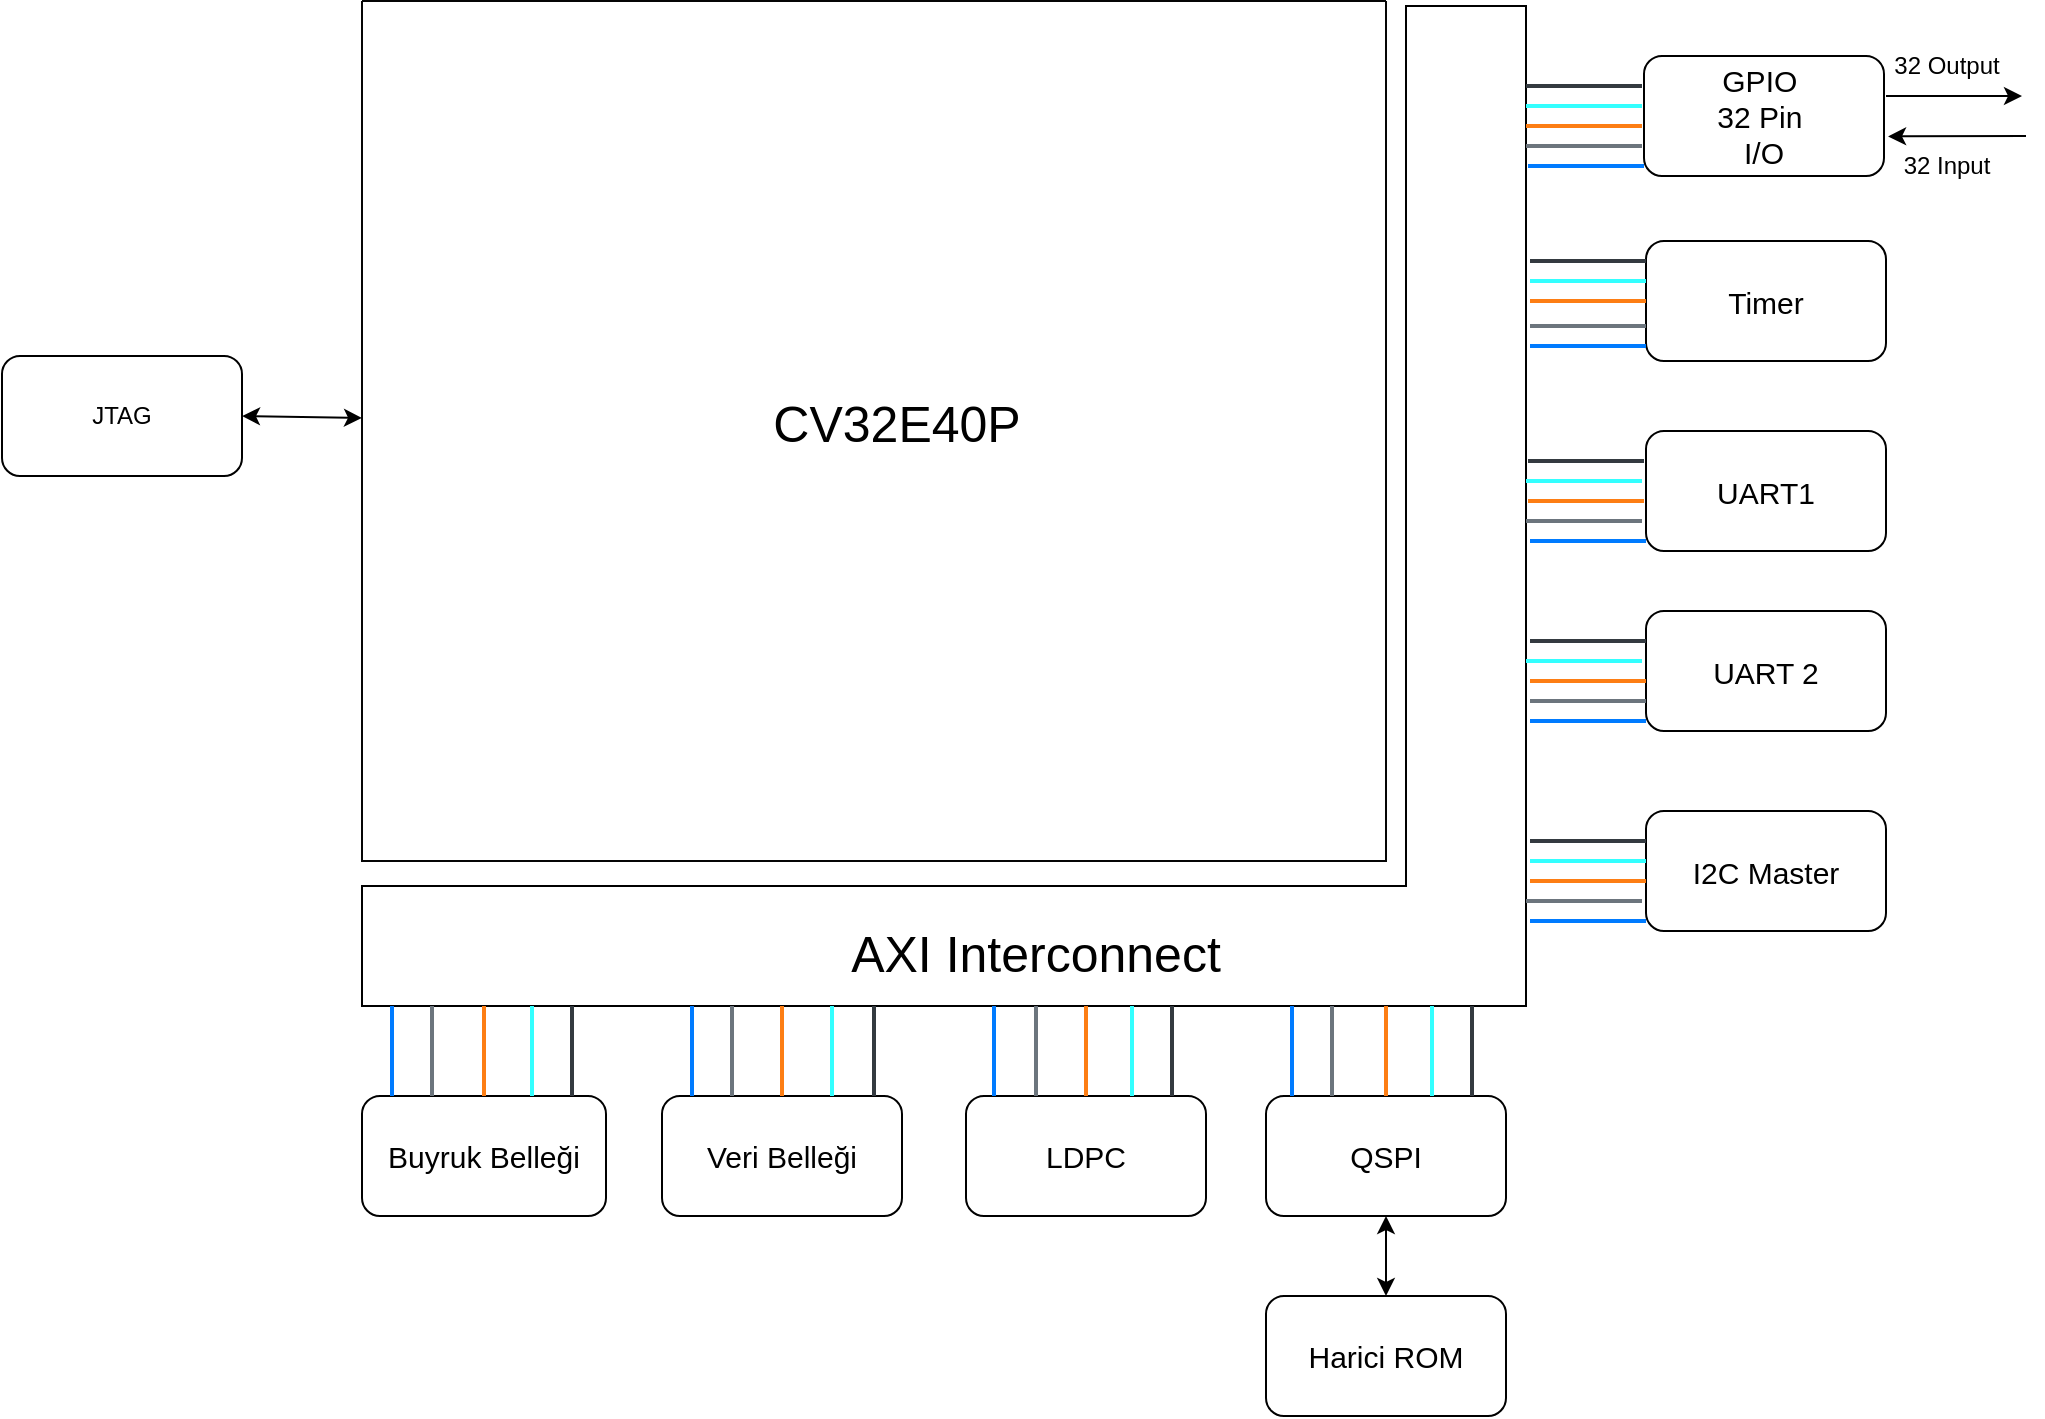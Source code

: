 <mxfile version="26.1.1">
  <diagram name="Sayfa -1" id="ky7PzvnKmY8COsivfulv">
    <mxGraphModel dx="373" dy="652" grid="1" gridSize="10" guides="1" tooltips="1" connect="1" arrows="1" fold="1" page="1" pageScale="1" pageWidth="1169" pageHeight="1654" background="#ffffff" math="0" shadow="0">
      <root>
        <mxCell id="0" />
        <mxCell id="1" parent="0" />
        <mxCell id="BGoYI7wzu1_h1t6LcvZX-1" value="" style="swimlane;startSize=0;fillColor=#050505;strokeColor=#050505;swimlaneFillColor=none;gradientDirection=east;" parent="1" vertex="1">
          <mxGeometry x="230" y="192.5" width="512" height="430" as="geometry" />
        </mxCell>
        <mxCell id="BGoYI7wzu1_h1t6LcvZX-3" value="" style="shape=corner;whiteSpace=wrap;html=1;rotation=-180;dx=60;dy=60;" parent="1" vertex="1">
          <mxGeometry x="230" y="195" width="582" height="500" as="geometry" />
        </mxCell>
        <mxCell id="BGoYI7wzu1_h1t6LcvZX-6" value="GPIO&amp;nbsp;&lt;div&gt;32 Pin&amp;nbsp;&lt;/div&gt;&lt;div&gt;I/O&lt;/div&gt;" style="rounded=1;whiteSpace=wrap;html=1;fontSize=15;" parent="1" vertex="1">
          <mxGeometry x="871" y="220" width="120" height="60" as="geometry" />
        </mxCell>
        <mxCell id="BGoYI7wzu1_h1t6LcvZX-7" value="Timer" style="rounded=1;whiteSpace=wrap;html=1;fontSize=15;" parent="1" vertex="1">
          <mxGeometry x="872" y="312.5" width="120" height="60" as="geometry" />
        </mxCell>
        <mxCell id="BGoYI7wzu1_h1t6LcvZX-8" value="UART1" style="rounded=1;whiteSpace=wrap;html=1;fontSize=15;" parent="1" vertex="1">
          <mxGeometry x="872" y="407.5" width="120" height="60" as="geometry" />
        </mxCell>
        <mxCell id="BGoYI7wzu1_h1t6LcvZX-9" value="UART 2" style="rounded=1;whiteSpace=wrap;html=1;fontSize=15;" parent="1" vertex="1">
          <mxGeometry x="872" y="497.5" width="120" height="60" as="geometry" />
        </mxCell>
        <mxCell id="BGoYI7wzu1_h1t6LcvZX-10" value="I2C Master" style="rounded=1;whiteSpace=wrap;html=1;fontSize=15;" parent="1" vertex="1">
          <mxGeometry x="872" y="597.5" width="120" height="60" as="geometry" />
        </mxCell>
        <mxCell id="BGoYI7wzu1_h1t6LcvZX-11" value="Buyruk Belleği" style="rounded=1;whiteSpace=wrap;html=1;fontSize=15;" parent="1" vertex="1">
          <mxGeometry x="230" y="740" width="122" height="60" as="geometry" />
        </mxCell>
        <mxCell id="BGoYI7wzu1_h1t6LcvZX-12" value="Veri Belleği" style="rounded=1;whiteSpace=wrap;html=1;fontSize=15;" parent="1" vertex="1">
          <mxGeometry x="380" y="740" width="120" height="60" as="geometry" />
        </mxCell>
        <mxCell id="BGoYI7wzu1_h1t6LcvZX-13" value="LDPC" style="rounded=1;whiteSpace=wrap;html=1;fontSize=15;" parent="1" vertex="1">
          <mxGeometry x="532" y="740" width="120" height="60" as="geometry" />
        </mxCell>
        <mxCell id="BGoYI7wzu1_h1t6LcvZX-14" value="CV32E40P" style="text;html=1;align=center;verticalAlign=middle;resizable=0;points=[];autosize=1;strokeColor=none;fillColor=none;fontSize=25;" parent="1" vertex="1">
          <mxGeometry x="422" y="382.5" width="150" height="40" as="geometry" />
        </mxCell>
        <mxCell id="BGoYI7wzu1_h1t6LcvZX-15" value="AXI Interconnect" style="text;strokeColor=none;align=center;fillColor=none;html=1;verticalAlign=middle;whiteSpace=wrap;rounded=0;fontSize=25;" parent="1" vertex="1">
          <mxGeometry x="472" y="652.5" width="190" height="30" as="geometry" />
        </mxCell>
        <mxCell id="BGoYI7wzu1_h1t6LcvZX-63" value="" style="line;strokeWidth=2;html=1;strokeColor=#343A40;" parent="1" vertex="1">
          <mxGeometry x="812" y="230" width="58" height="10" as="geometry" />
        </mxCell>
        <mxCell id="xLnk7eTHscHHCOu67feF-15" value="&lt;font style=&quot;font-size: 15px;&quot;&gt;QSPI&lt;/font&gt;" style="rounded=1;whiteSpace=wrap;html=1;" vertex="1" parent="1">
          <mxGeometry x="682" y="740" width="120" height="60" as="geometry" />
        </mxCell>
        <mxCell id="xLnk7eTHscHHCOu67feF-28" value="&lt;font style=&quot;font-size: 15px;&quot;&gt;Harici ROM&lt;/font&gt;" style="rounded=1;whiteSpace=wrap;html=1;" vertex="1" parent="1">
          <mxGeometry x="682" y="840" width="120" height="60" as="geometry" />
        </mxCell>
        <mxCell id="xLnk7eTHscHHCOu67feF-31" value="" style="endArrow=classic;startArrow=classic;html=1;rounded=0;exitX=0.5;exitY=0;exitDx=0;exitDy=0;entryX=0.5;entryY=1;entryDx=0;entryDy=0;" edge="1" parent="1" source="xLnk7eTHscHHCOu67feF-28" target="xLnk7eTHscHHCOu67feF-15">
          <mxGeometry width="50" height="50" relative="1" as="geometry">
            <mxPoint x="696" y="882.5" as="sourcePoint" />
            <mxPoint x="746" y="832.5" as="targetPoint" />
          </mxGeometry>
        </mxCell>
        <mxCell id="xLnk7eTHscHHCOu67feF-33" value="" style="line;strokeWidth=2;html=1;strokeColor=#33FFFF;" vertex="1" parent="1">
          <mxGeometry x="812" y="240" width="58" height="10" as="geometry" />
        </mxCell>
        <mxCell id="xLnk7eTHscHHCOu67feF-34" value="" style="line;strokeWidth=2;html=1;strokeColor=#FD7E14;" vertex="1" parent="1">
          <mxGeometry x="812" y="250" width="58" height="10" as="geometry" />
        </mxCell>
        <mxCell id="xLnk7eTHscHHCOu67feF-35" value="" style="line;strokeWidth=2;html=1;strokeColor=#6C757D;" vertex="1" parent="1">
          <mxGeometry x="812" y="260" width="58" height="10" as="geometry" />
        </mxCell>
        <mxCell id="xLnk7eTHscHHCOu67feF-36" value="" style="line;strokeWidth=2;html=1;strokeColor=#007BFF;" vertex="1" parent="1">
          <mxGeometry x="813" y="270" width="58" height="10" as="geometry" />
        </mxCell>
        <mxCell id="xLnk7eTHscHHCOu67feF-37" value="" style="line;strokeWidth=2;html=1;strokeColor=#007BFF;" vertex="1" parent="1">
          <mxGeometry x="814" y="360" width="58" height="10" as="geometry" />
        </mxCell>
        <mxCell id="xLnk7eTHscHHCOu67feF-38" value="" style="line;strokeWidth=2;html=1;strokeColor=#343A40;" vertex="1" parent="1">
          <mxGeometry x="814" y="317.5" width="58" height="10" as="geometry" />
        </mxCell>
        <mxCell id="xLnk7eTHscHHCOu67feF-39" value="" style="line;strokeWidth=2;html=1;strokeColor=#33FFFF;" vertex="1" parent="1">
          <mxGeometry x="814" y="327.5" width="58" height="10" as="geometry" />
        </mxCell>
        <mxCell id="xLnk7eTHscHHCOu67feF-40" value="" style="line;strokeWidth=2;html=1;strokeColor=#FD7E14;" vertex="1" parent="1">
          <mxGeometry x="814" y="337.5" width="58" height="10" as="geometry" />
        </mxCell>
        <mxCell id="xLnk7eTHscHHCOu67feF-41" value="" style="line;strokeWidth=2;html=1;strokeColor=#6C757D;" vertex="1" parent="1">
          <mxGeometry x="814" y="350" width="58" height="10" as="geometry" />
        </mxCell>
        <mxCell id="xLnk7eTHscHHCOu67feF-42" value="" style="line;strokeWidth=2;html=1;strokeColor=#007BFF;" vertex="1" parent="1">
          <mxGeometry x="814" y="457.5" width="58" height="10" as="geometry" />
        </mxCell>
        <mxCell id="xLnk7eTHscHHCOu67feF-43" value="" style="line;strokeWidth=2;html=1;strokeColor=#343A40;" vertex="1" parent="1">
          <mxGeometry x="813" y="417.5" width="58" height="10" as="geometry" />
        </mxCell>
        <mxCell id="xLnk7eTHscHHCOu67feF-44" value="" style="line;strokeWidth=2;html=1;strokeColor=#33FFFF;" vertex="1" parent="1">
          <mxGeometry x="812" y="427.5" width="58" height="10" as="geometry" />
        </mxCell>
        <mxCell id="xLnk7eTHscHHCOu67feF-45" value="" style="line;strokeWidth=2;html=1;strokeColor=#FD7E14;" vertex="1" parent="1">
          <mxGeometry x="813" y="437.5" width="58" height="10" as="geometry" />
        </mxCell>
        <mxCell id="xLnk7eTHscHHCOu67feF-46" value="" style="line;strokeWidth=2;html=1;strokeColor=#6C757D;" vertex="1" parent="1">
          <mxGeometry x="812" y="447.5" width="58" height="10" as="geometry" />
        </mxCell>
        <mxCell id="xLnk7eTHscHHCOu67feF-47" value="" style="line;strokeWidth=2;html=1;strokeColor=#343A40;" vertex="1" parent="1">
          <mxGeometry x="814" y="507.5" width="58" height="10" as="geometry" />
        </mxCell>
        <mxCell id="xLnk7eTHscHHCOu67feF-48" value="" style="line;strokeWidth=2;html=1;strokeColor=#33FFFF;" vertex="1" parent="1">
          <mxGeometry x="812" y="517.5" width="58" height="10" as="geometry" />
        </mxCell>
        <mxCell id="xLnk7eTHscHHCOu67feF-49" value="" style="line;strokeWidth=2;html=1;strokeColor=#FD7E14;" vertex="1" parent="1">
          <mxGeometry x="814" y="527.5" width="58" height="10" as="geometry" />
        </mxCell>
        <mxCell id="xLnk7eTHscHHCOu67feF-50" value="" style="line;strokeWidth=2;html=1;strokeColor=#6C757D;" vertex="1" parent="1">
          <mxGeometry x="814" y="537.5" width="58" height="10" as="geometry" />
        </mxCell>
        <mxCell id="xLnk7eTHscHHCOu67feF-51" value="" style="line;strokeWidth=2;html=1;strokeColor=#007BFF;" vertex="1" parent="1">
          <mxGeometry x="814" y="547.5" width="58" height="10" as="geometry" />
        </mxCell>
        <mxCell id="xLnk7eTHscHHCOu67feF-52" value="" style="line;strokeWidth=2;html=1;strokeColor=#343A40;" vertex="1" parent="1">
          <mxGeometry x="814" y="607.5" width="58" height="10" as="geometry" />
        </mxCell>
        <mxCell id="xLnk7eTHscHHCOu67feF-53" value="" style="line;strokeWidth=2;html=1;strokeColor=#33FFFF;" vertex="1" parent="1">
          <mxGeometry x="814" y="617.5" width="58" height="10" as="geometry" />
        </mxCell>
        <mxCell id="xLnk7eTHscHHCOu67feF-54" value="" style="line;strokeWidth=2;html=1;strokeColor=#FD7E14;" vertex="1" parent="1">
          <mxGeometry x="814" y="627.5" width="58" height="10" as="geometry" />
        </mxCell>
        <mxCell id="xLnk7eTHscHHCOu67feF-55" value="" style="line;strokeWidth=2;html=1;strokeColor=#6C757D;" vertex="1" parent="1">
          <mxGeometry x="812" y="637.5" width="58" height="10" as="geometry" />
        </mxCell>
        <mxCell id="xLnk7eTHscHHCOu67feF-56" value="" style="line;strokeWidth=2;html=1;strokeColor=#007BFF;" vertex="1" parent="1">
          <mxGeometry x="814" y="647.5" width="58" height="10" as="geometry" />
        </mxCell>
        <mxCell id="xLnk7eTHscHHCOu67feF-57" value="JTAG" style="rounded=1;whiteSpace=wrap;html=1;" vertex="1" parent="1">
          <mxGeometry x="50" y="370" width="120" height="60" as="geometry" />
        </mxCell>
        <mxCell id="xLnk7eTHscHHCOu67feF-58" value="" style="endArrow=classic;startArrow=classic;html=1;rounded=0;" edge="1" parent="1">
          <mxGeometry width="50" height="50" relative="1" as="geometry">
            <mxPoint x="170" y="400" as="sourcePoint" />
            <mxPoint x="230" y="401" as="targetPoint" />
          </mxGeometry>
        </mxCell>
        <mxCell id="xLnk7eTHscHHCOu67feF-61" value="" style="line;strokeWidth=2;direction=south;html=1;fontColor=#000080;labelBorderColor=#0000FF;textOpacity=60;strokeColor=#007BFF;" vertex="1" parent="1">
          <mxGeometry x="240" y="695" width="10" height="45" as="geometry" />
        </mxCell>
        <mxCell id="xLnk7eTHscHHCOu67feF-62" value="" style="line;strokeWidth=2;direction=south;html=1;fontColor=#000080;labelBorderColor=#0000FF;textOpacity=60;strokeColor=#6C757D;" vertex="1" parent="1">
          <mxGeometry x="260" y="695" width="10" height="45" as="geometry" />
        </mxCell>
        <mxCell id="xLnk7eTHscHHCOu67feF-63" value="" style="line;strokeWidth=2;direction=south;html=1;fontColor=#000080;labelBorderColor=#0000FF;textOpacity=60;strokeColor=#FD7E14;" vertex="1" parent="1">
          <mxGeometry x="286" y="695" width="10" height="45" as="geometry" />
        </mxCell>
        <mxCell id="xLnk7eTHscHHCOu67feF-64" value="" style="line;strokeWidth=2;direction=south;html=1;fontColor=#000080;labelBorderColor=#0000FF;textOpacity=60;strokeColor=#33FFFF;" vertex="1" parent="1">
          <mxGeometry x="310" y="695" width="10" height="45" as="geometry" />
        </mxCell>
        <mxCell id="xLnk7eTHscHHCOu67feF-65" value="" style="line;strokeWidth=2;direction=south;html=1;fontColor=#000080;labelBorderColor=#0000FF;textOpacity=60;strokeColor=#343A40;" vertex="1" parent="1">
          <mxGeometry x="330" y="695" width="10" height="45" as="geometry" />
        </mxCell>
        <mxCell id="xLnk7eTHscHHCOu67feF-66" value="" style="line;strokeWidth=2;direction=south;html=1;fontColor=#000080;labelBorderColor=#0000FF;textOpacity=60;strokeColor=#007BFF;" vertex="1" parent="1">
          <mxGeometry x="390" y="695" width="10" height="45" as="geometry" />
        </mxCell>
        <mxCell id="xLnk7eTHscHHCOu67feF-67" value="" style="line;strokeWidth=2;direction=south;html=1;fontColor=#000080;labelBorderColor=#0000FF;textOpacity=60;strokeColor=#6C757D;" vertex="1" parent="1">
          <mxGeometry x="410" y="695" width="10" height="45" as="geometry" />
        </mxCell>
        <mxCell id="xLnk7eTHscHHCOu67feF-68" value="" style="line;strokeWidth=2;direction=south;html=1;fontColor=#000080;labelBorderColor=#0000FF;textOpacity=60;strokeColor=#FD7E14;" vertex="1" parent="1">
          <mxGeometry x="435" y="695" width="10" height="45" as="geometry" />
        </mxCell>
        <mxCell id="xLnk7eTHscHHCOu67feF-69" value="" style="line;strokeWidth=2;direction=south;html=1;fontColor=#000080;labelBorderColor=#0000FF;textOpacity=60;strokeColor=#33FFFF;" vertex="1" parent="1">
          <mxGeometry x="460" y="695" width="10" height="45" as="geometry" />
        </mxCell>
        <mxCell id="xLnk7eTHscHHCOu67feF-70" value="" style="line;strokeWidth=2;direction=south;html=1;fontColor=#000080;labelBorderColor=#0000FF;textOpacity=60;strokeColor=#343A40;" vertex="1" parent="1">
          <mxGeometry x="481" y="695" width="10" height="45" as="geometry" />
        </mxCell>
        <mxCell id="xLnk7eTHscHHCOu67feF-71" value="" style="line;strokeWidth=2;direction=south;html=1;fontColor=#000080;labelBorderColor=#0000FF;textOpacity=60;strokeColor=#007BFF;" vertex="1" parent="1">
          <mxGeometry x="541" y="695" width="10" height="45" as="geometry" />
        </mxCell>
        <mxCell id="xLnk7eTHscHHCOu67feF-72" value="" style="line;strokeWidth=2;direction=south;html=1;fontColor=#000080;labelBorderColor=#0000FF;textOpacity=60;strokeColor=#6C757D;" vertex="1" parent="1">
          <mxGeometry x="562" y="695" width="10" height="45" as="geometry" />
        </mxCell>
        <mxCell id="xLnk7eTHscHHCOu67feF-73" value="" style="line;strokeWidth=2;direction=south;html=1;fontColor=#000080;labelBorderColor=#0000FF;textOpacity=60;strokeColor=#FD7E14;" vertex="1" parent="1">
          <mxGeometry x="587" y="695" width="10" height="45" as="geometry" />
        </mxCell>
        <mxCell id="xLnk7eTHscHHCOu67feF-74" value="" style="line;strokeWidth=2;direction=south;html=1;fontColor=#000080;labelBorderColor=#0000FF;textOpacity=60;strokeColor=#33FFFF;" vertex="1" parent="1">
          <mxGeometry x="610" y="695" width="10" height="45" as="geometry" />
        </mxCell>
        <mxCell id="xLnk7eTHscHHCOu67feF-75" value="" style="line;strokeWidth=2;direction=south;html=1;fontColor=#000080;labelBorderColor=#0000FF;textOpacity=60;strokeColor=#343A40;" vertex="1" parent="1">
          <mxGeometry x="630" y="695" width="10" height="45" as="geometry" />
        </mxCell>
        <mxCell id="xLnk7eTHscHHCOu67feF-76" value="" style="line;strokeWidth=2;direction=south;html=1;fontColor=#000080;labelBorderColor=#0000FF;textOpacity=60;strokeColor=#007BFF;" vertex="1" parent="1">
          <mxGeometry x="690" y="695" width="10" height="45" as="geometry" />
        </mxCell>
        <mxCell id="xLnk7eTHscHHCOu67feF-77" value="" style="line;strokeWidth=2;direction=south;html=1;fontColor=#000080;labelBorderColor=#0000FF;textOpacity=60;strokeColor=#6C757D;" vertex="1" parent="1">
          <mxGeometry x="710" y="695" width="10" height="45" as="geometry" />
        </mxCell>
        <mxCell id="xLnk7eTHscHHCOu67feF-78" value="" style="line;strokeWidth=2;direction=south;html=1;fontColor=#000080;labelBorderColor=#0000FF;textOpacity=60;strokeColor=#FD7E14;" vertex="1" parent="1">
          <mxGeometry x="737" y="695" width="10" height="45" as="geometry" />
        </mxCell>
        <mxCell id="xLnk7eTHscHHCOu67feF-79" value="" style="line;strokeWidth=2;direction=south;html=1;fontColor=#000080;labelBorderColor=#0000FF;textOpacity=60;strokeColor=#33FFFF;" vertex="1" parent="1">
          <mxGeometry x="760" y="695" width="10" height="45" as="geometry" />
        </mxCell>
        <mxCell id="xLnk7eTHscHHCOu67feF-81" value="" style="line;strokeWidth=2;direction=south;html=1;fontColor=#000080;labelBorderColor=#0000FF;textOpacity=60;strokeColor=#343A40;" vertex="1" parent="1">
          <mxGeometry x="780" y="695" width="10" height="45" as="geometry" />
        </mxCell>
        <mxCell id="xLnk7eTHscHHCOu67feF-82" value="" style="endArrow=classic;html=1;rounded=0;" edge="1" parent="1">
          <mxGeometry width="50" height="50" relative="1" as="geometry">
            <mxPoint x="992" y="240" as="sourcePoint" />
            <mxPoint x="1060" y="240" as="targetPoint" />
          </mxGeometry>
        </mxCell>
        <mxCell id="xLnk7eTHscHHCOu67feF-83" value="32 Output" style="text;html=1;align=center;verticalAlign=middle;resizable=0;points=[];autosize=1;strokeColor=none;fillColor=none;" vertex="1" parent="1">
          <mxGeometry x="982" y="210" width="80" height="30" as="geometry" />
        </mxCell>
        <mxCell id="xLnk7eTHscHHCOu67feF-84" value="" style="endArrow=classic;html=1;rounded=0;entryX=1.017;entryY=0.67;entryDx=0;entryDy=0;entryPerimeter=0;" edge="1" parent="1" target="BGoYI7wzu1_h1t6LcvZX-6">
          <mxGeometry width="50" height="50" relative="1" as="geometry">
            <mxPoint x="1062" y="260" as="sourcePoint" />
            <mxPoint x="1014" y="259.998" as="targetPoint" />
          </mxGeometry>
        </mxCell>
        <mxCell id="xLnk7eTHscHHCOu67feF-86" value="32 Input" style="text;html=1;align=center;verticalAlign=middle;resizable=0;points=[];autosize=1;strokeColor=none;fillColor=none;" vertex="1" parent="1">
          <mxGeometry x="987" y="260" width="70" height="30" as="geometry" />
        </mxCell>
      </root>
    </mxGraphModel>
  </diagram>
</mxfile>
